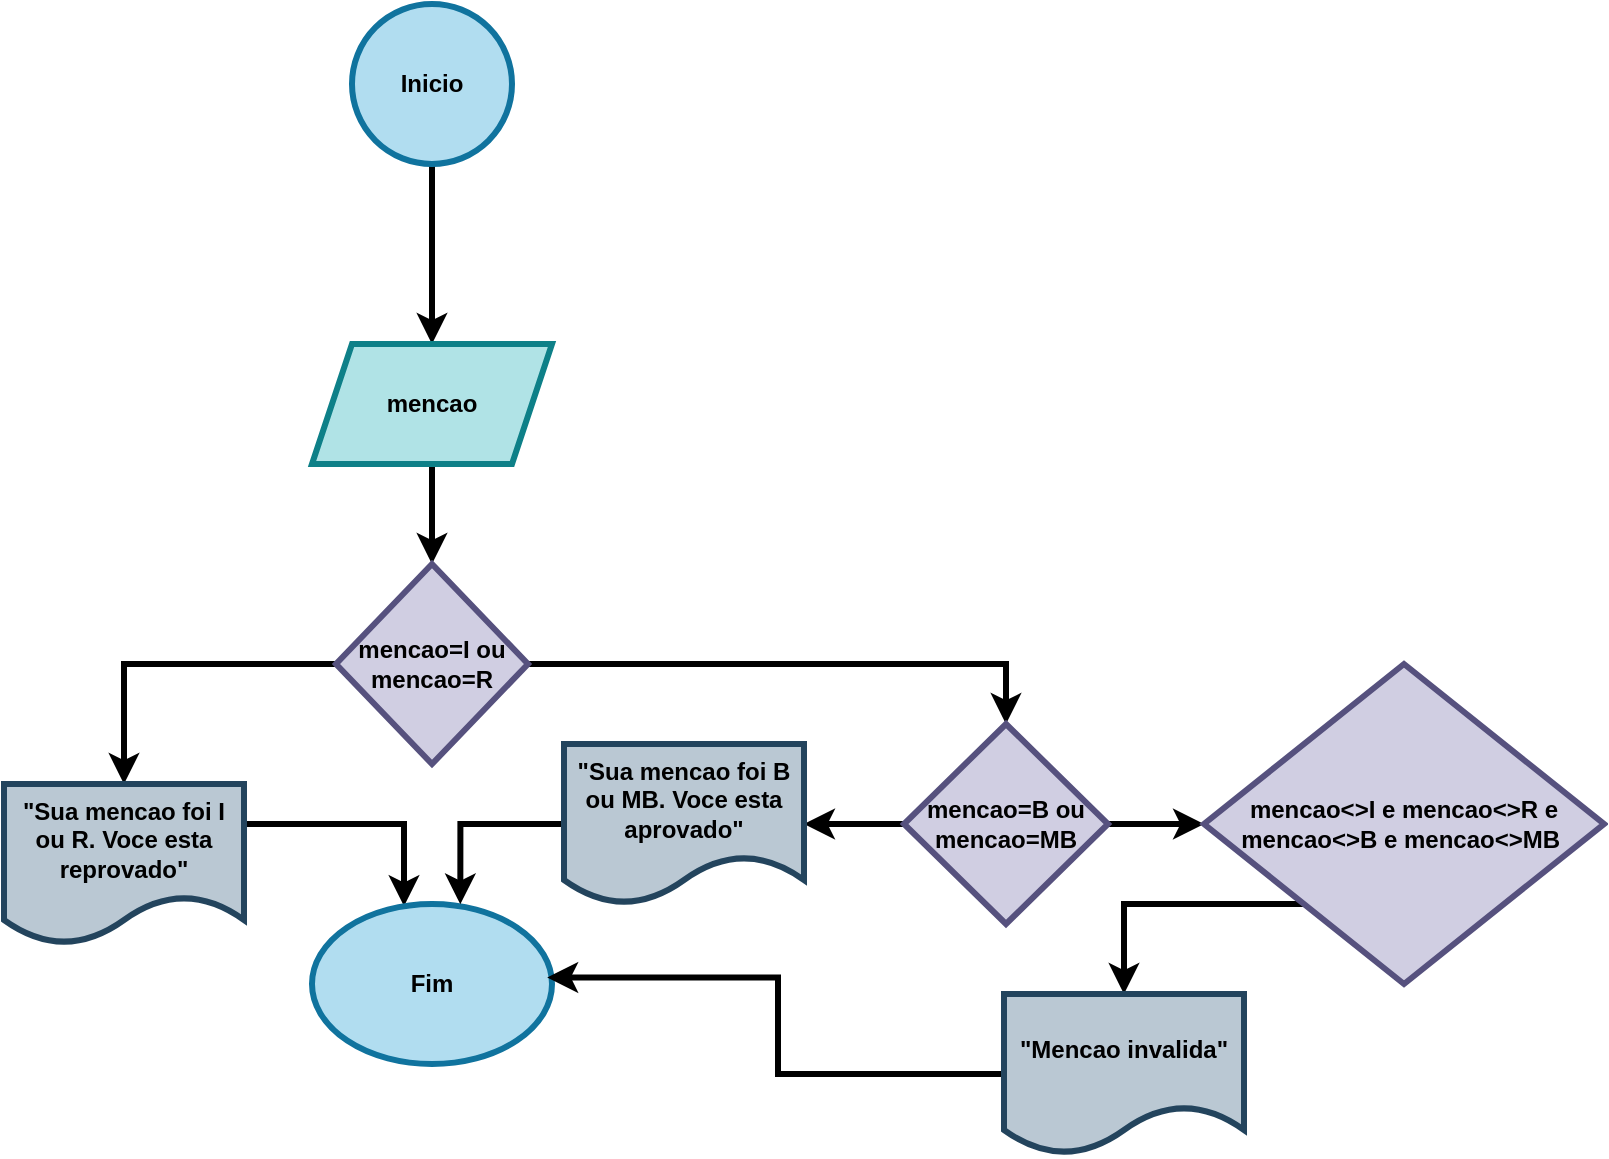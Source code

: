 <mxfile version="21.3.4" type="google">
  <diagram name="Página-1" id="fOVZ_ckXzm0ZeseETYFQ">
    <mxGraphModel grid="1" page="1" gridSize="10" guides="1" tooltips="1" connect="1" arrows="1" fold="1" pageScale="1" pageWidth="827" pageHeight="1169" math="0" shadow="0">
      <root>
        <mxCell id="0" />
        <mxCell id="1" parent="0" />
        <mxCell id="0BggTVOyMFwmAlcbLkZL-1" value="" style="edgeStyle=orthogonalEdgeStyle;rounded=0;orthogonalLoop=1;jettySize=auto;html=1;strokeWidth=3;fontStyle=1" edge="1" parent="1" source="0BggTVOyMFwmAlcbLkZL-2" target="0BggTVOyMFwmAlcbLkZL-4">
          <mxGeometry relative="1" as="geometry" />
        </mxCell>
        <mxCell id="0BggTVOyMFwmAlcbLkZL-2" value="Inicio" style="ellipse;whiteSpace=wrap;html=1;aspect=fixed;strokeWidth=3;fontStyle=1;fillColor=#b1ddf0;strokeColor=#10739e;" vertex="1" parent="1">
          <mxGeometry x="374" y="10" width="80" height="80" as="geometry" />
        </mxCell>
        <mxCell id="0BggTVOyMFwmAlcbLkZL-3" value="" style="edgeStyle=orthogonalEdgeStyle;rounded=0;orthogonalLoop=1;jettySize=auto;html=1;strokeWidth=3;fontStyle=1" edge="1" parent="1" source="0BggTVOyMFwmAlcbLkZL-4" target="0BggTVOyMFwmAlcbLkZL-7">
          <mxGeometry relative="1" as="geometry" />
        </mxCell>
        <mxCell id="0BggTVOyMFwmAlcbLkZL-4" value="mencao" style="shape=parallelogram;perimeter=parallelogramPerimeter;whiteSpace=wrap;html=1;fixedSize=1;strokeWidth=3;fontStyle=1;fillColor=#b0e3e6;strokeColor=#0e8088;" vertex="1" parent="1">
          <mxGeometry x="354" y="180" width="120" height="60" as="geometry" />
        </mxCell>
        <mxCell id="0BggTVOyMFwmAlcbLkZL-5" value="" style="edgeStyle=orthogonalEdgeStyle;rounded=0;orthogonalLoop=1;jettySize=auto;html=1;strokeWidth=3;fontStyle=1" edge="1" parent="1" source="0BggTVOyMFwmAlcbLkZL-7" target="0BggTVOyMFwmAlcbLkZL-9">
          <mxGeometry relative="1" as="geometry" />
        </mxCell>
        <mxCell id="0BggTVOyMFwmAlcbLkZL-14" value="" style="edgeStyle=orthogonalEdgeStyle;rounded=0;orthogonalLoop=1;jettySize=auto;html=1;strokeWidth=3;entryX=0.5;entryY=0;entryDx=0;entryDy=0;" edge="1" parent="1" source="0BggTVOyMFwmAlcbLkZL-7" target="0BggTVOyMFwmAlcbLkZL-13">
          <mxGeometry relative="1" as="geometry">
            <Array as="points">
              <mxPoint x="701" y="340" />
            </Array>
          </mxGeometry>
        </mxCell>
        <mxCell id="0BggTVOyMFwmAlcbLkZL-7" value="mencao=I ou mencao=R" style="rhombus;whiteSpace=wrap;html=1;strokeWidth=3;fontStyle=1;fillColor=#d0cee2;strokeColor=#56517e;" vertex="1" parent="1">
          <mxGeometry x="366" y="290" width="96" height="100" as="geometry" />
        </mxCell>
        <mxCell id="0BggTVOyMFwmAlcbLkZL-8" value="" style="edgeStyle=orthogonalEdgeStyle;rounded=0;orthogonalLoop=1;jettySize=auto;html=1;strokeWidth=3;fontStyle=1" edge="1" parent="1" source="0BggTVOyMFwmAlcbLkZL-9" target="0BggTVOyMFwmAlcbLkZL-12">
          <mxGeometry relative="1" as="geometry">
            <Array as="points">
              <mxPoint x="400" y="420" />
            </Array>
          </mxGeometry>
        </mxCell>
        <mxCell id="0BggTVOyMFwmAlcbLkZL-9" value="&quot;Sua mencao foi I ou R. Voce esta reprovado&quot;" style="shape=document;whiteSpace=wrap;html=1;boundedLbl=1;strokeWidth=3;fontStyle=1;fillColor=#bac8d3;strokeColor=#23445d;" vertex="1" parent="1">
          <mxGeometry x="200" y="400" width="120" height="80" as="geometry" />
        </mxCell>
        <mxCell id="0BggTVOyMFwmAlcbLkZL-12" value="Fim" style="ellipse;whiteSpace=wrap;html=1;strokeWidth=3;fontStyle=1;fillColor=#b1ddf0;strokeColor=#10739e;" vertex="1" parent="1">
          <mxGeometry x="354" y="460" width="120" height="80" as="geometry" />
        </mxCell>
        <mxCell id="0BggTVOyMFwmAlcbLkZL-19" value="" style="edgeStyle=orthogonalEdgeStyle;rounded=0;orthogonalLoop=1;jettySize=auto;html=1;strokeWidth=3;" edge="1" parent="1" source="0BggTVOyMFwmAlcbLkZL-13" target="0BggTVOyMFwmAlcbLkZL-18">
          <mxGeometry relative="1" as="geometry" />
        </mxCell>
        <mxCell id="0BggTVOyMFwmAlcbLkZL-23" value="" style="edgeStyle=orthogonalEdgeStyle;rounded=0;orthogonalLoop=1;jettySize=auto;html=1;strokeWidth=3;" edge="1" parent="1" source="0BggTVOyMFwmAlcbLkZL-13" target="0BggTVOyMFwmAlcbLkZL-22">
          <mxGeometry relative="1" as="geometry" />
        </mxCell>
        <mxCell id="0BggTVOyMFwmAlcbLkZL-13" value="mencao=B ou mencao=MB" style="rhombus;whiteSpace=wrap;html=1;fillColor=#d0cee2;strokeColor=#56517e;strokeWidth=3;fontStyle=1;" vertex="1" parent="1">
          <mxGeometry x="650" y="370" width="102" height="100" as="geometry" />
        </mxCell>
        <mxCell id="0BggTVOyMFwmAlcbLkZL-21" style="edgeStyle=orthogonalEdgeStyle;rounded=0;orthogonalLoop=1;jettySize=auto;html=1;entryX=0.618;entryY=0.002;entryDx=0;entryDy=0;entryPerimeter=0;strokeWidth=3;" edge="1" parent="1" source="0BggTVOyMFwmAlcbLkZL-18" target="0BggTVOyMFwmAlcbLkZL-12">
          <mxGeometry relative="1" as="geometry" />
        </mxCell>
        <mxCell id="0BggTVOyMFwmAlcbLkZL-18" value="&quot;Sua mencao foi B ou MB. Voce esta aprovado&quot;" style="shape=document;whiteSpace=wrap;html=1;boundedLbl=1;strokeWidth=3;fontStyle=1;fillColor=#bac8d3;strokeColor=#23445d;" vertex="1" parent="1">
          <mxGeometry x="480" y="380" width="120" height="80" as="geometry" />
        </mxCell>
        <mxCell id="0BggTVOyMFwmAlcbLkZL-25" value="" style="edgeStyle=orthogonalEdgeStyle;rounded=0;orthogonalLoop=1;jettySize=auto;html=1;strokeWidth=3;" edge="1" parent="1" source="0BggTVOyMFwmAlcbLkZL-22" target="0BggTVOyMFwmAlcbLkZL-24">
          <mxGeometry relative="1" as="geometry">
            <Array as="points">
              <mxPoint x="760" y="460" />
            </Array>
          </mxGeometry>
        </mxCell>
        <mxCell id="0BggTVOyMFwmAlcbLkZL-22" value="mencao&amp;lt;&amp;gt;I e mencao&amp;lt;&amp;gt;R e mencao&amp;lt;&amp;gt;B e mencao&amp;lt;&amp;gt;MB&amp;nbsp;" style="rhombus;whiteSpace=wrap;html=1;fillColor=#d0cee2;strokeColor=#56517e;strokeWidth=3;fontStyle=1;" vertex="1" parent="1">
          <mxGeometry x="800" y="340" width="200" height="160" as="geometry" />
        </mxCell>
        <mxCell id="0BggTVOyMFwmAlcbLkZL-27" style="edgeStyle=orthogonalEdgeStyle;rounded=0;orthogonalLoop=1;jettySize=auto;html=1;entryX=0.98;entryY=0.459;entryDx=0;entryDy=0;entryPerimeter=0;strokeWidth=3;" edge="1" parent="1" source="0BggTVOyMFwmAlcbLkZL-24" target="0BggTVOyMFwmAlcbLkZL-12">
          <mxGeometry relative="1" as="geometry" />
        </mxCell>
        <mxCell id="0BggTVOyMFwmAlcbLkZL-24" value="&quot;Mencao invalida&quot;" style="shape=document;whiteSpace=wrap;html=1;boundedLbl=1;fillColor=#bac8d3;strokeColor=#23445d;strokeWidth=3;fontStyle=1;" vertex="1" parent="1">
          <mxGeometry x="700" y="505" width="120" height="80" as="geometry" />
        </mxCell>
      </root>
    </mxGraphModel>
  </diagram>
</mxfile>
